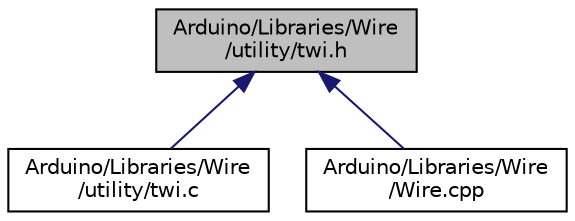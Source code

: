 digraph "Arduino/Libraries/Wire/utility/twi.h"
{
  edge [fontname="Helvetica",fontsize="10",labelfontname="Helvetica",labelfontsize="10"];
  node [fontname="Helvetica",fontsize="10",shape=record];
  Node2 [label="Arduino/Libraries/Wire\l/utility/twi.h",height=0.2,width=0.4,color="black", fillcolor="grey75", style="filled", fontcolor="black"];
  Node2 -> Node3 [dir="back",color="midnightblue",fontsize="10",style="solid",fontname="Helvetica"];
  Node3 [label="Arduino/Libraries/Wire\l/utility/twi.c",height=0.2,width=0.4,color="black", fillcolor="white", style="filled",URL="$twi_8c.html"];
  Node2 -> Node4 [dir="back",color="midnightblue",fontsize="10",style="solid",fontname="Helvetica"];
  Node4 [label="Arduino/Libraries/Wire\l/Wire.cpp",height=0.2,width=0.4,color="black", fillcolor="white", style="filled",URL="$_wire_8cpp.html"];
}
